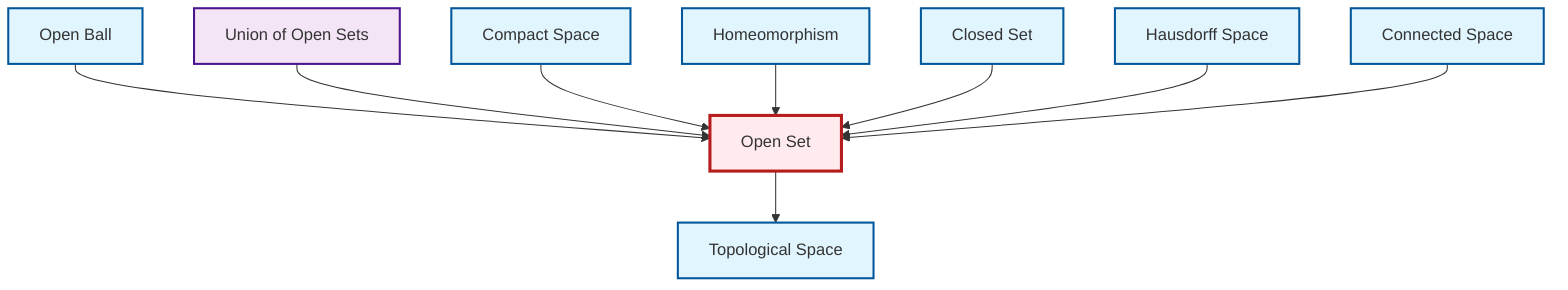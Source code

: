 graph TD
    classDef definition fill:#e1f5fe,stroke:#01579b,stroke-width:2px
    classDef theorem fill:#f3e5f5,stroke:#4a148c,stroke-width:2px
    classDef axiom fill:#fff3e0,stroke:#e65100,stroke-width:2px
    classDef example fill:#e8f5e9,stroke:#1b5e20,stroke-width:2px
    classDef current fill:#ffebee,stroke:#b71c1c,stroke-width:3px
    def-open-ball["Open Ball"]:::definition
    def-open-set["Open Set"]:::definition
    def-homeomorphism["Homeomorphism"]:::definition
    def-connected["Connected Space"]:::definition
    def-compact["Compact Space"]:::definition
    def-closed-set["Closed Set"]:::definition
    def-topological-space["Topological Space"]:::definition
    thm-union-open-sets["Union of Open Sets"]:::theorem
    def-hausdorff["Hausdorff Space"]:::definition
    def-open-ball --> def-open-set
    thm-union-open-sets --> def-open-set
    def-compact --> def-open-set
    def-homeomorphism --> def-open-set
    def-open-set --> def-topological-space
    def-closed-set --> def-open-set
    def-hausdorff --> def-open-set
    def-connected --> def-open-set
    class def-open-set current